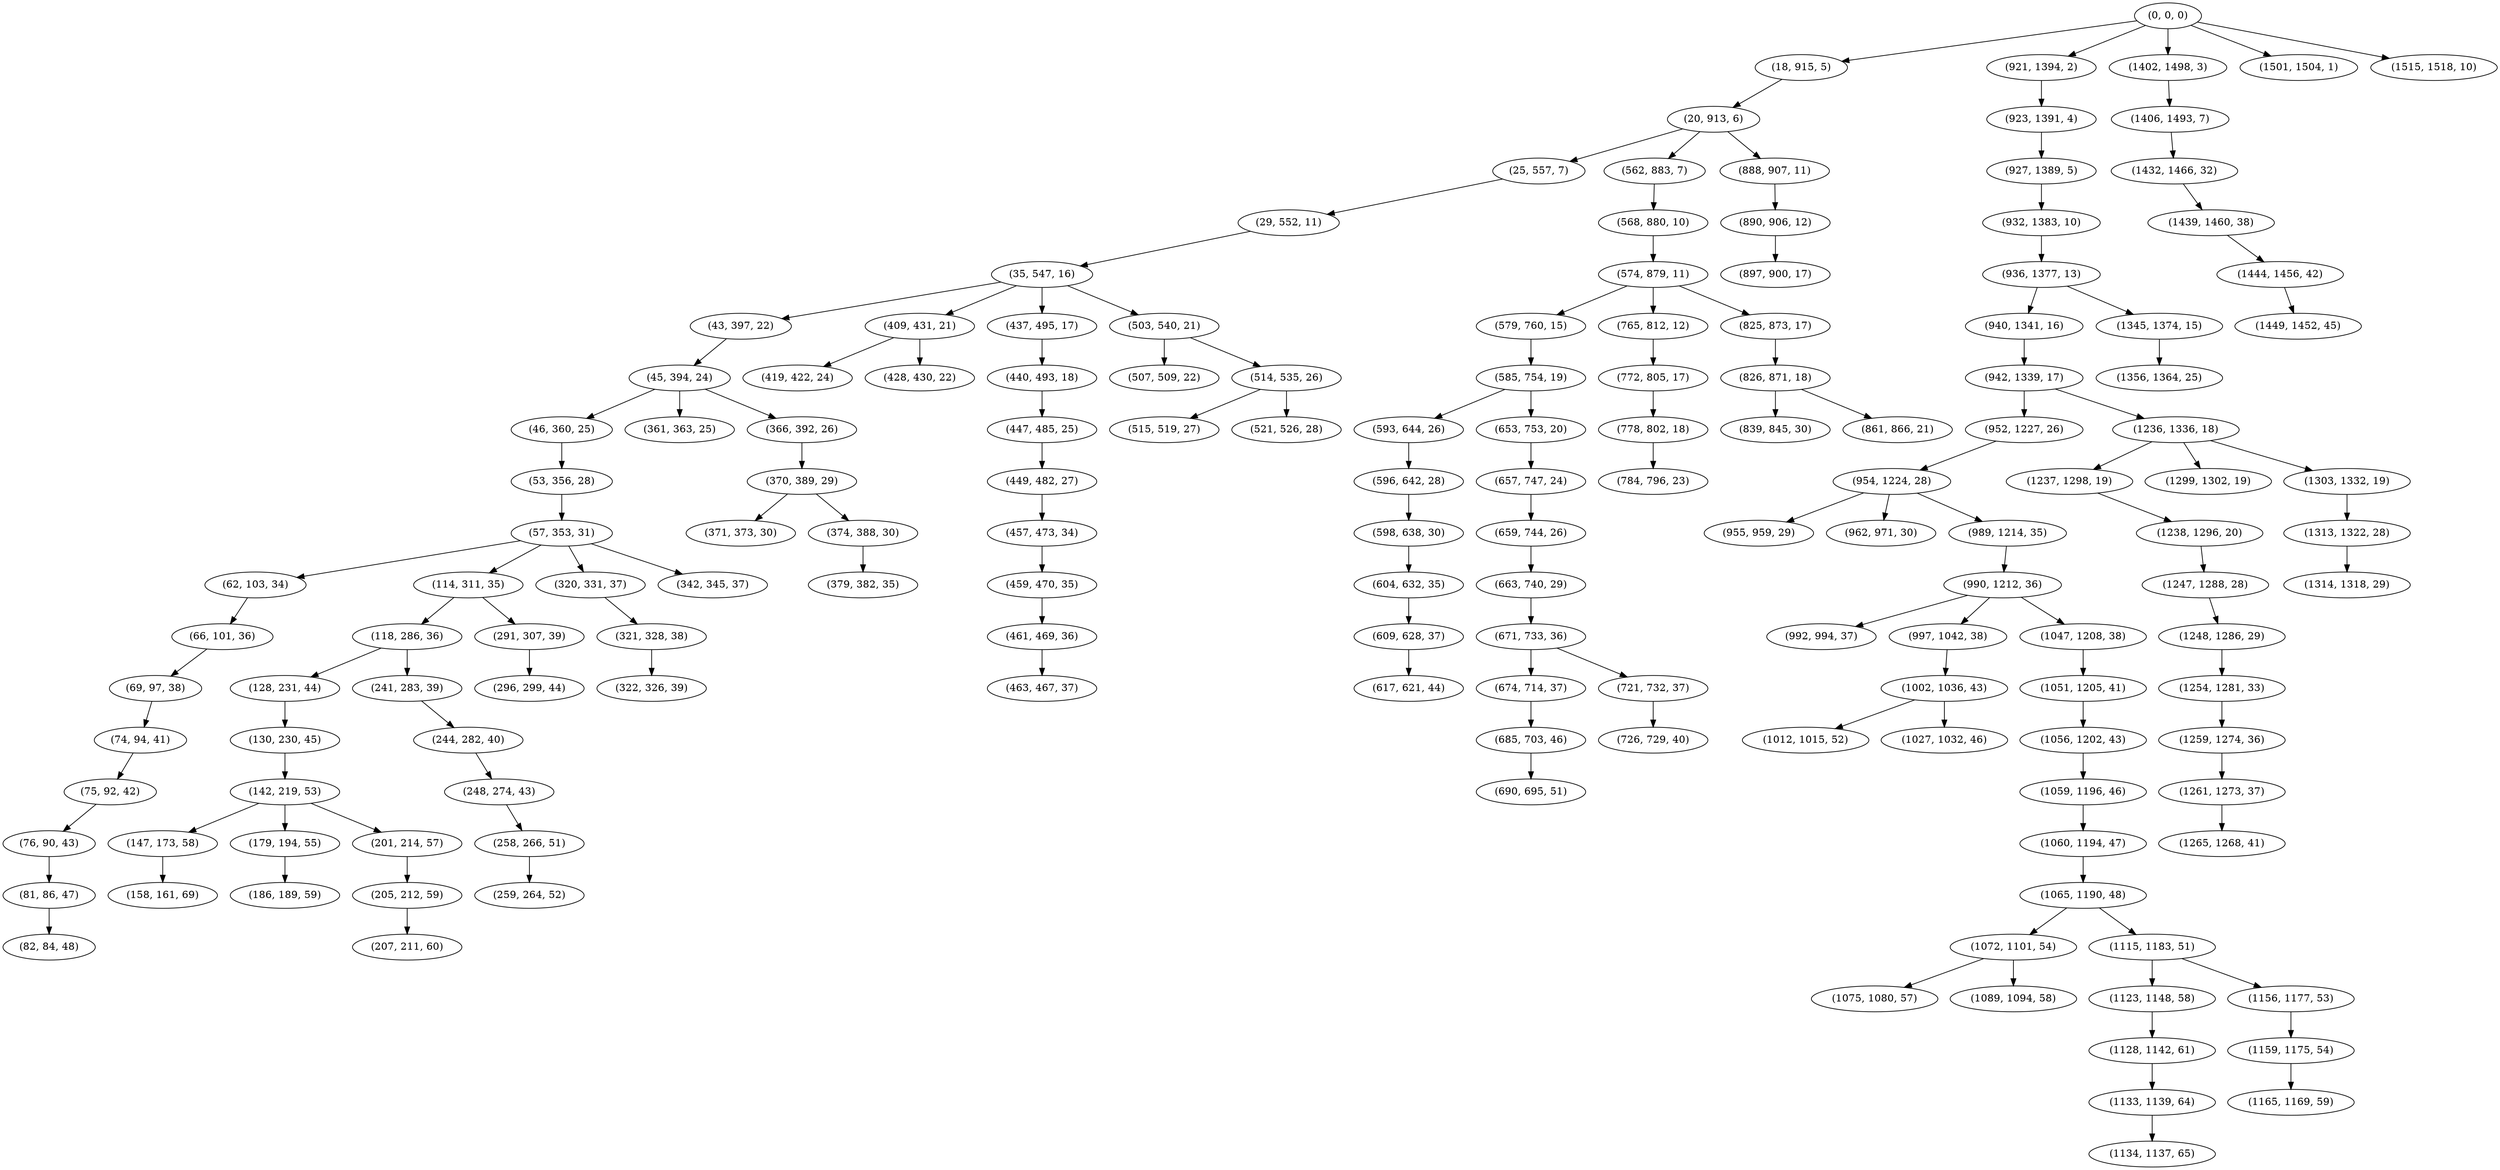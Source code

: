 digraph tree {
    "(0, 0, 0)";
    "(18, 915, 5)";
    "(20, 913, 6)";
    "(25, 557, 7)";
    "(29, 552, 11)";
    "(35, 547, 16)";
    "(43, 397, 22)";
    "(45, 394, 24)";
    "(46, 360, 25)";
    "(53, 356, 28)";
    "(57, 353, 31)";
    "(62, 103, 34)";
    "(66, 101, 36)";
    "(69, 97, 38)";
    "(74, 94, 41)";
    "(75, 92, 42)";
    "(76, 90, 43)";
    "(81, 86, 47)";
    "(82, 84, 48)";
    "(114, 311, 35)";
    "(118, 286, 36)";
    "(128, 231, 44)";
    "(130, 230, 45)";
    "(142, 219, 53)";
    "(147, 173, 58)";
    "(158, 161, 69)";
    "(179, 194, 55)";
    "(186, 189, 59)";
    "(201, 214, 57)";
    "(205, 212, 59)";
    "(207, 211, 60)";
    "(241, 283, 39)";
    "(244, 282, 40)";
    "(248, 274, 43)";
    "(258, 266, 51)";
    "(259, 264, 52)";
    "(291, 307, 39)";
    "(296, 299, 44)";
    "(320, 331, 37)";
    "(321, 328, 38)";
    "(322, 326, 39)";
    "(342, 345, 37)";
    "(361, 363, 25)";
    "(366, 392, 26)";
    "(370, 389, 29)";
    "(371, 373, 30)";
    "(374, 388, 30)";
    "(379, 382, 35)";
    "(409, 431, 21)";
    "(419, 422, 24)";
    "(428, 430, 22)";
    "(437, 495, 17)";
    "(440, 493, 18)";
    "(447, 485, 25)";
    "(449, 482, 27)";
    "(457, 473, 34)";
    "(459, 470, 35)";
    "(461, 469, 36)";
    "(463, 467, 37)";
    "(503, 540, 21)";
    "(507, 509, 22)";
    "(514, 535, 26)";
    "(515, 519, 27)";
    "(521, 526, 28)";
    "(562, 883, 7)";
    "(568, 880, 10)";
    "(574, 879, 11)";
    "(579, 760, 15)";
    "(585, 754, 19)";
    "(593, 644, 26)";
    "(596, 642, 28)";
    "(598, 638, 30)";
    "(604, 632, 35)";
    "(609, 628, 37)";
    "(617, 621, 44)";
    "(653, 753, 20)";
    "(657, 747, 24)";
    "(659, 744, 26)";
    "(663, 740, 29)";
    "(671, 733, 36)";
    "(674, 714, 37)";
    "(685, 703, 46)";
    "(690, 695, 51)";
    "(721, 732, 37)";
    "(726, 729, 40)";
    "(765, 812, 12)";
    "(772, 805, 17)";
    "(778, 802, 18)";
    "(784, 796, 23)";
    "(825, 873, 17)";
    "(826, 871, 18)";
    "(839, 845, 30)";
    "(861, 866, 21)";
    "(888, 907, 11)";
    "(890, 906, 12)";
    "(897, 900, 17)";
    "(921, 1394, 2)";
    "(923, 1391, 4)";
    "(927, 1389, 5)";
    "(932, 1383, 10)";
    "(936, 1377, 13)";
    "(940, 1341, 16)";
    "(942, 1339, 17)";
    "(952, 1227, 26)";
    "(954, 1224, 28)";
    "(955, 959, 29)";
    "(962, 971, 30)";
    "(989, 1214, 35)";
    "(990, 1212, 36)";
    "(992, 994, 37)";
    "(997, 1042, 38)";
    "(1002, 1036, 43)";
    "(1012, 1015, 52)";
    "(1027, 1032, 46)";
    "(1047, 1208, 38)";
    "(1051, 1205, 41)";
    "(1056, 1202, 43)";
    "(1059, 1196, 46)";
    "(1060, 1194, 47)";
    "(1065, 1190, 48)";
    "(1072, 1101, 54)";
    "(1075, 1080, 57)";
    "(1089, 1094, 58)";
    "(1115, 1183, 51)";
    "(1123, 1148, 58)";
    "(1128, 1142, 61)";
    "(1133, 1139, 64)";
    "(1134, 1137, 65)";
    "(1156, 1177, 53)";
    "(1159, 1175, 54)";
    "(1165, 1169, 59)";
    "(1236, 1336, 18)";
    "(1237, 1298, 19)";
    "(1238, 1296, 20)";
    "(1247, 1288, 28)";
    "(1248, 1286, 29)";
    "(1254, 1281, 33)";
    "(1259, 1274, 36)";
    "(1261, 1273, 37)";
    "(1265, 1268, 41)";
    "(1299, 1302, 19)";
    "(1303, 1332, 19)";
    "(1313, 1322, 28)";
    "(1314, 1318, 29)";
    "(1345, 1374, 15)";
    "(1356, 1364, 25)";
    "(1402, 1498, 3)";
    "(1406, 1493, 7)";
    "(1432, 1466, 32)";
    "(1439, 1460, 38)";
    "(1444, 1456, 42)";
    "(1449, 1452, 45)";
    "(1501, 1504, 1)";
    "(1515, 1518, 10)";
    "(0, 0, 0)" -> "(18, 915, 5)";
    "(0, 0, 0)" -> "(921, 1394, 2)";
    "(0, 0, 0)" -> "(1402, 1498, 3)";
    "(0, 0, 0)" -> "(1501, 1504, 1)";
    "(0, 0, 0)" -> "(1515, 1518, 10)";
    "(18, 915, 5)" -> "(20, 913, 6)";
    "(20, 913, 6)" -> "(25, 557, 7)";
    "(20, 913, 6)" -> "(562, 883, 7)";
    "(20, 913, 6)" -> "(888, 907, 11)";
    "(25, 557, 7)" -> "(29, 552, 11)";
    "(29, 552, 11)" -> "(35, 547, 16)";
    "(35, 547, 16)" -> "(43, 397, 22)";
    "(35, 547, 16)" -> "(409, 431, 21)";
    "(35, 547, 16)" -> "(437, 495, 17)";
    "(35, 547, 16)" -> "(503, 540, 21)";
    "(43, 397, 22)" -> "(45, 394, 24)";
    "(45, 394, 24)" -> "(46, 360, 25)";
    "(45, 394, 24)" -> "(361, 363, 25)";
    "(45, 394, 24)" -> "(366, 392, 26)";
    "(46, 360, 25)" -> "(53, 356, 28)";
    "(53, 356, 28)" -> "(57, 353, 31)";
    "(57, 353, 31)" -> "(62, 103, 34)";
    "(57, 353, 31)" -> "(114, 311, 35)";
    "(57, 353, 31)" -> "(320, 331, 37)";
    "(57, 353, 31)" -> "(342, 345, 37)";
    "(62, 103, 34)" -> "(66, 101, 36)";
    "(66, 101, 36)" -> "(69, 97, 38)";
    "(69, 97, 38)" -> "(74, 94, 41)";
    "(74, 94, 41)" -> "(75, 92, 42)";
    "(75, 92, 42)" -> "(76, 90, 43)";
    "(76, 90, 43)" -> "(81, 86, 47)";
    "(81, 86, 47)" -> "(82, 84, 48)";
    "(114, 311, 35)" -> "(118, 286, 36)";
    "(114, 311, 35)" -> "(291, 307, 39)";
    "(118, 286, 36)" -> "(128, 231, 44)";
    "(118, 286, 36)" -> "(241, 283, 39)";
    "(128, 231, 44)" -> "(130, 230, 45)";
    "(130, 230, 45)" -> "(142, 219, 53)";
    "(142, 219, 53)" -> "(147, 173, 58)";
    "(142, 219, 53)" -> "(179, 194, 55)";
    "(142, 219, 53)" -> "(201, 214, 57)";
    "(147, 173, 58)" -> "(158, 161, 69)";
    "(179, 194, 55)" -> "(186, 189, 59)";
    "(201, 214, 57)" -> "(205, 212, 59)";
    "(205, 212, 59)" -> "(207, 211, 60)";
    "(241, 283, 39)" -> "(244, 282, 40)";
    "(244, 282, 40)" -> "(248, 274, 43)";
    "(248, 274, 43)" -> "(258, 266, 51)";
    "(258, 266, 51)" -> "(259, 264, 52)";
    "(291, 307, 39)" -> "(296, 299, 44)";
    "(320, 331, 37)" -> "(321, 328, 38)";
    "(321, 328, 38)" -> "(322, 326, 39)";
    "(366, 392, 26)" -> "(370, 389, 29)";
    "(370, 389, 29)" -> "(371, 373, 30)";
    "(370, 389, 29)" -> "(374, 388, 30)";
    "(374, 388, 30)" -> "(379, 382, 35)";
    "(409, 431, 21)" -> "(419, 422, 24)";
    "(409, 431, 21)" -> "(428, 430, 22)";
    "(437, 495, 17)" -> "(440, 493, 18)";
    "(440, 493, 18)" -> "(447, 485, 25)";
    "(447, 485, 25)" -> "(449, 482, 27)";
    "(449, 482, 27)" -> "(457, 473, 34)";
    "(457, 473, 34)" -> "(459, 470, 35)";
    "(459, 470, 35)" -> "(461, 469, 36)";
    "(461, 469, 36)" -> "(463, 467, 37)";
    "(503, 540, 21)" -> "(507, 509, 22)";
    "(503, 540, 21)" -> "(514, 535, 26)";
    "(514, 535, 26)" -> "(515, 519, 27)";
    "(514, 535, 26)" -> "(521, 526, 28)";
    "(562, 883, 7)" -> "(568, 880, 10)";
    "(568, 880, 10)" -> "(574, 879, 11)";
    "(574, 879, 11)" -> "(579, 760, 15)";
    "(574, 879, 11)" -> "(765, 812, 12)";
    "(574, 879, 11)" -> "(825, 873, 17)";
    "(579, 760, 15)" -> "(585, 754, 19)";
    "(585, 754, 19)" -> "(593, 644, 26)";
    "(585, 754, 19)" -> "(653, 753, 20)";
    "(593, 644, 26)" -> "(596, 642, 28)";
    "(596, 642, 28)" -> "(598, 638, 30)";
    "(598, 638, 30)" -> "(604, 632, 35)";
    "(604, 632, 35)" -> "(609, 628, 37)";
    "(609, 628, 37)" -> "(617, 621, 44)";
    "(653, 753, 20)" -> "(657, 747, 24)";
    "(657, 747, 24)" -> "(659, 744, 26)";
    "(659, 744, 26)" -> "(663, 740, 29)";
    "(663, 740, 29)" -> "(671, 733, 36)";
    "(671, 733, 36)" -> "(674, 714, 37)";
    "(671, 733, 36)" -> "(721, 732, 37)";
    "(674, 714, 37)" -> "(685, 703, 46)";
    "(685, 703, 46)" -> "(690, 695, 51)";
    "(721, 732, 37)" -> "(726, 729, 40)";
    "(765, 812, 12)" -> "(772, 805, 17)";
    "(772, 805, 17)" -> "(778, 802, 18)";
    "(778, 802, 18)" -> "(784, 796, 23)";
    "(825, 873, 17)" -> "(826, 871, 18)";
    "(826, 871, 18)" -> "(839, 845, 30)";
    "(826, 871, 18)" -> "(861, 866, 21)";
    "(888, 907, 11)" -> "(890, 906, 12)";
    "(890, 906, 12)" -> "(897, 900, 17)";
    "(921, 1394, 2)" -> "(923, 1391, 4)";
    "(923, 1391, 4)" -> "(927, 1389, 5)";
    "(927, 1389, 5)" -> "(932, 1383, 10)";
    "(932, 1383, 10)" -> "(936, 1377, 13)";
    "(936, 1377, 13)" -> "(940, 1341, 16)";
    "(936, 1377, 13)" -> "(1345, 1374, 15)";
    "(940, 1341, 16)" -> "(942, 1339, 17)";
    "(942, 1339, 17)" -> "(952, 1227, 26)";
    "(942, 1339, 17)" -> "(1236, 1336, 18)";
    "(952, 1227, 26)" -> "(954, 1224, 28)";
    "(954, 1224, 28)" -> "(955, 959, 29)";
    "(954, 1224, 28)" -> "(962, 971, 30)";
    "(954, 1224, 28)" -> "(989, 1214, 35)";
    "(989, 1214, 35)" -> "(990, 1212, 36)";
    "(990, 1212, 36)" -> "(992, 994, 37)";
    "(990, 1212, 36)" -> "(997, 1042, 38)";
    "(990, 1212, 36)" -> "(1047, 1208, 38)";
    "(997, 1042, 38)" -> "(1002, 1036, 43)";
    "(1002, 1036, 43)" -> "(1012, 1015, 52)";
    "(1002, 1036, 43)" -> "(1027, 1032, 46)";
    "(1047, 1208, 38)" -> "(1051, 1205, 41)";
    "(1051, 1205, 41)" -> "(1056, 1202, 43)";
    "(1056, 1202, 43)" -> "(1059, 1196, 46)";
    "(1059, 1196, 46)" -> "(1060, 1194, 47)";
    "(1060, 1194, 47)" -> "(1065, 1190, 48)";
    "(1065, 1190, 48)" -> "(1072, 1101, 54)";
    "(1065, 1190, 48)" -> "(1115, 1183, 51)";
    "(1072, 1101, 54)" -> "(1075, 1080, 57)";
    "(1072, 1101, 54)" -> "(1089, 1094, 58)";
    "(1115, 1183, 51)" -> "(1123, 1148, 58)";
    "(1115, 1183, 51)" -> "(1156, 1177, 53)";
    "(1123, 1148, 58)" -> "(1128, 1142, 61)";
    "(1128, 1142, 61)" -> "(1133, 1139, 64)";
    "(1133, 1139, 64)" -> "(1134, 1137, 65)";
    "(1156, 1177, 53)" -> "(1159, 1175, 54)";
    "(1159, 1175, 54)" -> "(1165, 1169, 59)";
    "(1236, 1336, 18)" -> "(1237, 1298, 19)";
    "(1236, 1336, 18)" -> "(1299, 1302, 19)";
    "(1236, 1336, 18)" -> "(1303, 1332, 19)";
    "(1237, 1298, 19)" -> "(1238, 1296, 20)";
    "(1238, 1296, 20)" -> "(1247, 1288, 28)";
    "(1247, 1288, 28)" -> "(1248, 1286, 29)";
    "(1248, 1286, 29)" -> "(1254, 1281, 33)";
    "(1254, 1281, 33)" -> "(1259, 1274, 36)";
    "(1259, 1274, 36)" -> "(1261, 1273, 37)";
    "(1261, 1273, 37)" -> "(1265, 1268, 41)";
    "(1303, 1332, 19)" -> "(1313, 1322, 28)";
    "(1313, 1322, 28)" -> "(1314, 1318, 29)";
    "(1345, 1374, 15)" -> "(1356, 1364, 25)";
    "(1402, 1498, 3)" -> "(1406, 1493, 7)";
    "(1406, 1493, 7)" -> "(1432, 1466, 32)";
    "(1432, 1466, 32)" -> "(1439, 1460, 38)";
    "(1439, 1460, 38)" -> "(1444, 1456, 42)";
    "(1444, 1456, 42)" -> "(1449, 1452, 45)";
}
